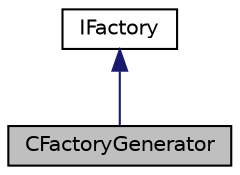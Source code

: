 digraph "CFactoryGenerator"
{
  edge [fontname="Helvetica",fontsize="10",labelfontname="Helvetica",labelfontsize="10"];
  node [fontname="Helvetica",fontsize="10",shape=record];
  Node1 [label="CFactoryGenerator",height=0.2,width=0.4,color="black", fillcolor="grey75", style="filled", fontcolor="black"];
  Node2 -> Node1 [dir="back",color="midnightblue",fontsize="10",style="solid"];
  Node2 [label="IFactory",height=0.2,width=0.4,color="black", fillcolor="white", style="filled",URL="$classIFactory.html",tooltip="Интерфейс фабрики "];
}
